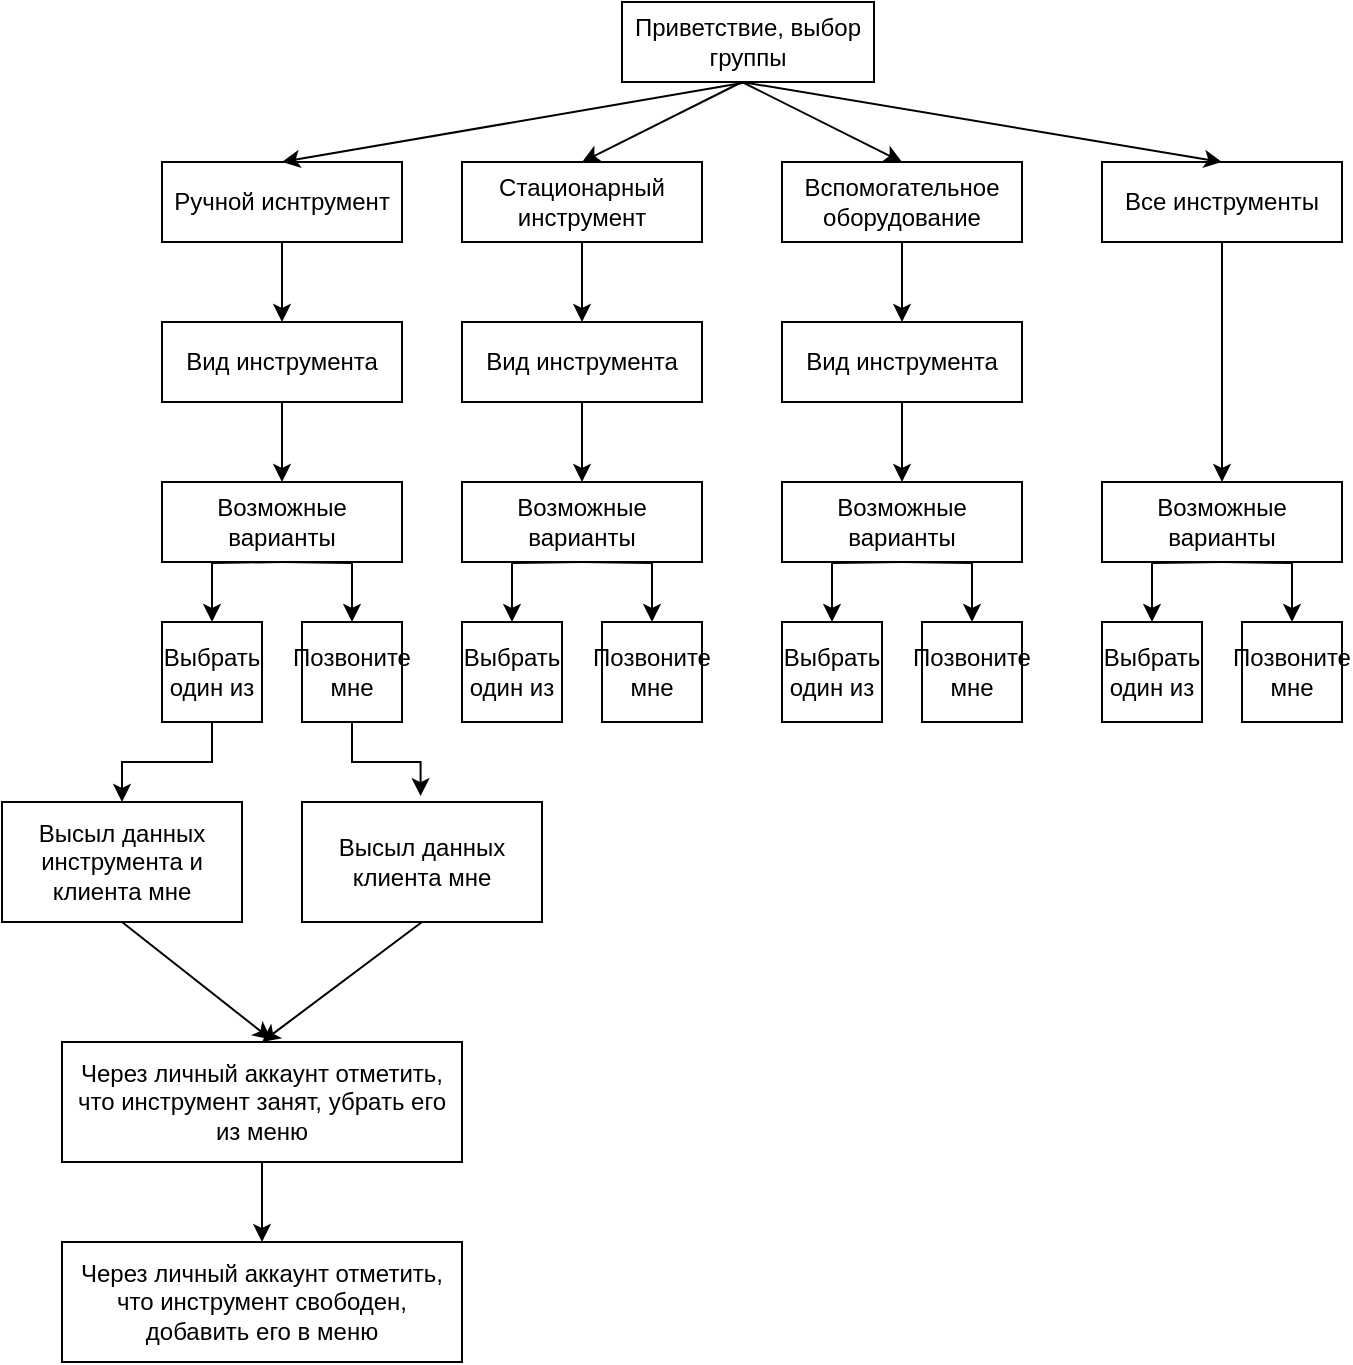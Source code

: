 <mxfile version="24.7.16">
  <diagram name="Страница — 1" id="JJ4Audd42Z7pePuERZNk">
    <mxGraphModel dx="500" dy="316" grid="1" gridSize="10" guides="1" tooltips="1" connect="1" arrows="1" fold="1" page="1" pageScale="1" pageWidth="827" pageHeight="1169" math="0" shadow="0">
      <root>
        <mxCell id="0" />
        <mxCell id="1" parent="0" />
        <mxCell id="34X3Rjb0u0wHqqb4jinj-1" value="Приветствие, выбор группы" style="rounded=0;whiteSpace=wrap;html=1;" vertex="1" parent="1">
          <mxGeometry x="360" y="40" width="126" height="40" as="geometry" />
        </mxCell>
        <mxCell id="34X3Rjb0u0wHqqb4jinj-2" value="Ручной иснтрумент" style="rounded=0;whiteSpace=wrap;html=1;" vertex="1" parent="1">
          <mxGeometry x="130" y="120" width="120" height="40" as="geometry" />
        </mxCell>
        <mxCell id="34X3Rjb0u0wHqqb4jinj-3" value="Стационарный инструмент" style="rounded=0;whiteSpace=wrap;html=1;" vertex="1" parent="1">
          <mxGeometry x="280" y="120" width="120" height="40" as="geometry" />
        </mxCell>
        <mxCell id="34X3Rjb0u0wHqqb4jinj-4" value="Вспомогательное оборудование" style="rounded=0;whiteSpace=wrap;html=1;" vertex="1" parent="1">
          <mxGeometry x="440" y="120" width="120" height="40" as="geometry" />
        </mxCell>
        <mxCell id="34X3Rjb0u0wHqqb4jinj-7" value="" style="endArrow=classic;html=1;rounded=0;entryX=0.5;entryY=0;entryDx=0;entryDy=0;exitX=0.5;exitY=1;exitDx=0;exitDy=0;" edge="1" parent="1" source="34X3Rjb0u0wHqqb4jinj-1" target="34X3Rjb0u0wHqqb4jinj-2">
          <mxGeometry width="50" height="50" relative="1" as="geometry">
            <mxPoint x="390" y="120" as="sourcePoint" />
            <mxPoint x="440" y="70" as="targetPoint" />
          </mxGeometry>
        </mxCell>
        <mxCell id="34X3Rjb0u0wHqqb4jinj-9" value="" style="endArrow=classic;html=1;rounded=0;entryX=0.5;entryY=0;entryDx=0;entryDy=0;" edge="1" parent="1" target="34X3Rjb0u0wHqqb4jinj-3">
          <mxGeometry width="50" height="50" relative="1" as="geometry">
            <mxPoint x="420" y="80" as="sourcePoint" />
            <mxPoint x="330" y="130" as="targetPoint" />
          </mxGeometry>
        </mxCell>
        <mxCell id="34X3Rjb0u0wHqqb4jinj-10" value="" style="endArrow=classic;html=1;rounded=0;entryX=0.5;entryY=0;entryDx=0;entryDy=0;" edge="1" parent="1" target="34X3Rjb0u0wHqqb4jinj-4">
          <mxGeometry width="50" height="50" relative="1" as="geometry">
            <mxPoint x="420" y="80" as="sourcePoint" />
            <mxPoint x="340" y="140" as="targetPoint" />
          </mxGeometry>
        </mxCell>
        <mxCell id="34X3Rjb0u0wHqqb4jinj-11" value="Все инструменты" style="rounded=0;whiteSpace=wrap;html=1;" vertex="1" parent="1">
          <mxGeometry x="600" y="120" width="120" height="40" as="geometry" />
        </mxCell>
        <mxCell id="34X3Rjb0u0wHqqb4jinj-12" value="" style="endArrow=classic;html=1;rounded=0;entryX=0.5;entryY=0;entryDx=0;entryDy=0;" edge="1" parent="1" target="34X3Rjb0u0wHqqb4jinj-11">
          <mxGeometry width="50" height="50" relative="1" as="geometry">
            <mxPoint x="420" y="80" as="sourcePoint" />
            <mxPoint x="510" y="130" as="targetPoint" />
          </mxGeometry>
        </mxCell>
        <mxCell id="34X3Rjb0u0wHqqb4jinj-13" value="Вид инструмента" style="rounded=0;whiteSpace=wrap;html=1;" vertex="1" parent="1">
          <mxGeometry x="130" y="200" width="120" height="40" as="geometry" />
        </mxCell>
        <mxCell id="34X3Rjb0u0wHqqb4jinj-14" value="" style="endArrow=classic;html=1;rounded=0;exitX=0.5;exitY=1;exitDx=0;exitDy=0;entryX=0.5;entryY=0;entryDx=0;entryDy=0;" edge="1" parent="1" source="34X3Rjb0u0wHqqb4jinj-2" target="34X3Rjb0u0wHqqb4jinj-13">
          <mxGeometry width="50" height="50" relative="1" as="geometry">
            <mxPoint x="190" y="200" as="sourcePoint" />
            <mxPoint x="240" y="150" as="targetPoint" />
          </mxGeometry>
        </mxCell>
        <mxCell id="34X3Rjb0u0wHqqb4jinj-15" value="Вид инструмента" style="rounded=0;whiteSpace=wrap;html=1;" vertex="1" parent="1">
          <mxGeometry x="280" y="200" width="120" height="40" as="geometry" />
        </mxCell>
        <mxCell id="34X3Rjb0u0wHqqb4jinj-16" value="" style="endArrow=classic;html=1;rounded=0;exitX=0.5;exitY=1;exitDx=0;exitDy=0;entryX=0.5;entryY=0;entryDx=0;entryDy=0;" edge="1" parent="1" target="34X3Rjb0u0wHqqb4jinj-15">
          <mxGeometry width="50" height="50" relative="1" as="geometry">
            <mxPoint x="340" y="160" as="sourcePoint" />
            <mxPoint x="390" y="150" as="targetPoint" />
          </mxGeometry>
        </mxCell>
        <mxCell id="34X3Rjb0u0wHqqb4jinj-19" value="Вид инструмента" style="rounded=0;whiteSpace=wrap;html=1;" vertex="1" parent="1">
          <mxGeometry x="440" y="200" width="120" height="40" as="geometry" />
        </mxCell>
        <mxCell id="34X3Rjb0u0wHqqb4jinj-20" value="" style="endArrow=classic;html=1;rounded=0;exitX=0.5;exitY=1;exitDx=0;exitDy=0;entryX=0.5;entryY=0;entryDx=0;entryDy=0;" edge="1" parent="1" target="34X3Rjb0u0wHqqb4jinj-19">
          <mxGeometry width="50" height="50" relative="1" as="geometry">
            <mxPoint x="500" y="160" as="sourcePoint" />
            <mxPoint x="550" y="150" as="targetPoint" />
          </mxGeometry>
        </mxCell>
        <mxCell id="34X3Rjb0u0wHqqb4jinj-23" value="Возможные варианты" style="rounded=0;whiteSpace=wrap;html=1;" vertex="1" parent="1">
          <mxGeometry x="130" y="280" width="120" height="40" as="geometry" />
        </mxCell>
        <mxCell id="34X3Rjb0u0wHqqb4jinj-24" value="" style="endArrow=classic;html=1;rounded=0;exitX=0.5;exitY=1;exitDx=0;exitDy=0;entryX=0.5;entryY=0;entryDx=0;entryDy=0;" edge="1" parent="1" target="34X3Rjb0u0wHqqb4jinj-23">
          <mxGeometry width="50" height="50" relative="1" as="geometry">
            <mxPoint x="190" y="240" as="sourcePoint" />
            <mxPoint x="240" y="230" as="targetPoint" />
          </mxGeometry>
        </mxCell>
        <mxCell id="34X3Rjb0u0wHqqb4jinj-25" value="Возможные варианты" style="rounded=0;whiteSpace=wrap;html=1;" vertex="1" parent="1">
          <mxGeometry x="280" y="280" width="120" height="40" as="geometry" />
        </mxCell>
        <mxCell id="34X3Rjb0u0wHqqb4jinj-26" value="" style="endArrow=classic;html=1;rounded=0;exitX=0.5;exitY=1;exitDx=0;exitDy=0;entryX=0.5;entryY=0;entryDx=0;entryDy=0;" edge="1" parent="1" target="34X3Rjb0u0wHqqb4jinj-25">
          <mxGeometry width="50" height="50" relative="1" as="geometry">
            <mxPoint x="340" y="240" as="sourcePoint" />
            <mxPoint x="390" y="230" as="targetPoint" />
          </mxGeometry>
        </mxCell>
        <mxCell id="34X3Rjb0u0wHqqb4jinj-27" value="Возможные варианты" style="rounded=0;whiteSpace=wrap;html=1;" vertex="1" parent="1">
          <mxGeometry x="440" y="280" width="120" height="40" as="geometry" />
        </mxCell>
        <mxCell id="34X3Rjb0u0wHqqb4jinj-28" value="" style="endArrow=classic;html=1;rounded=0;exitX=0.5;exitY=1;exitDx=0;exitDy=0;entryX=0.5;entryY=0;entryDx=0;entryDy=0;" edge="1" parent="1" target="34X3Rjb0u0wHqqb4jinj-27">
          <mxGeometry width="50" height="50" relative="1" as="geometry">
            <mxPoint x="500" y="240" as="sourcePoint" />
            <mxPoint x="550" y="230" as="targetPoint" />
          </mxGeometry>
        </mxCell>
        <mxCell id="34X3Rjb0u0wHqqb4jinj-29" value="Возможные варианты" style="rounded=0;whiteSpace=wrap;html=1;" vertex="1" parent="1">
          <mxGeometry x="600" y="280" width="120" height="40" as="geometry" />
        </mxCell>
        <mxCell id="34X3Rjb0u0wHqqb4jinj-30" value="" style="endArrow=classic;html=1;rounded=0;exitX=0.5;exitY=1;exitDx=0;exitDy=0;entryX=0.5;entryY=0;entryDx=0;entryDy=0;" edge="1" parent="1" target="34X3Rjb0u0wHqqb4jinj-29" source="34X3Rjb0u0wHqqb4jinj-11">
          <mxGeometry width="50" height="50" relative="1" as="geometry">
            <mxPoint x="660" y="240" as="sourcePoint" />
            <mxPoint x="710" y="230" as="targetPoint" />
          </mxGeometry>
        </mxCell>
        <mxCell id="34X3Rjb0u0wHqqb4jinj-36" style="edgeStyle=orthogonalEdgeStyle;rounded=0;orthogonalLoop=1;jettySize=auto;html=1;entryX=0.5;entryY=0;entryDx=0;entryDy=0;" edge="1" parent="1" target="34X3Rjb0u0wHqqb4jinj-39">
          <mxGeometry relative="1" as="geometry">
            <mxPoint x="340" y="320" as="sourcePoint" />
          </mxGeometry>
        </mxCell>
        <mxCell id="34X3Rjb0u0wHqqb4jinj-37" style="edgeStyle=orthogonalEdgeStyle;rounded=0;orthogonalLoop=1;jettySize=auto;html=1;entryX=0.5;entryY=0;entryDx=0;entryDy=0;" edge="1" parent="1" target="34X3Rjb0u0wHqqb4jinj-38">
          <mxGeometry relative="1" as="geometry">
            <mxPoint x="340" y="320" as="sourcePoint" />
          </mxGeometry>
        </mxCell>
        <mxCell id="34X3Rjb0u0wHqqb4jinj-38" value="Выбрать один из" style="whiteSpace=wrap;html=1;aspect=fixed;" vertex="1" parent="1">
          <mxGeometry x="280" y="350" width="50" height="50" as="geometry" />
        </mxCell>
        <mxCell id="34X3Rjb0u0wHqqb4jinj-39" value="Позвоните&lt;div&gt;мне&lt;/div&gt;" style="whiteSpace=wrap;html=1;aspect=fixed;" vertex="1" parent="1">
          <mxGeometry x="350" y="350" width="50" height="50" as="geometry" />
        </mxCell>
        <mxCell id="34X3Rjb0u0wHqqb4jinj-40" style="edgeStyle=orthogonalEdgeStyle;rounded=0;orthogonalLoop=1;jettySize=auto;html=1;entryX=0.5;entryY=0;entryDx=0;entryDy=0;" edge="1" parent="1" target="34X3Rjb0u0wHqqb4jinj-43">
          <mxGeometry relative="1" as="geometry">
            <mxPoint x="500" y="320" as="sourcePoint" />
          </mxGeometry>
        </mxCell>
        <mxCell id="34X3Rjb0u0wHqqb4jinj-41" style="edgeStyle=orthogonalEdgeStyle;rounded=0;orthogonalLoop=1;jettySize=auto;html=1;entryX=0.5;entryY=0;entryDx=0;entryDy=0;" edge="1" parent="1" target="34X3Rjb0u0wHqqb4jinj-42">
          <mxGeometry relative="1" as="geometry">
            <mxPoint x="500" y="320" as="sourcePoint" />
          </mxGeometry>
        </mxCell>
        <mxCell id="34X3Rjb0u0wHqqb4jinj-42" value="Выбрать один из" style="whiteSpace=wrap;html=1;aspect=fixed;" vertex="1" parent="1">
          <mxGeometry x="440" y="350" width="50" height="50" as="geometry" />
        </mxCell>
        <mxCell id="34X3Rjb0u0wHqqb4jinj-43" value="Позвоните&lt;div&gt;мне&lt;/div&gt;" style="whiteSpace=wrap;html=1;aspect=fixed;" vertex="1" parent="1">
          <mxGeometry x="510" y="350" width="50" height="50" as="geometry" />
        </mxCell>
        <mxCell id="34X3Rjb0u0wHqqb4jinj-44" style="edgeStyle=orthogonalEdgeStyle;rounded=0;orthogonalLoop=1;jettySize=auto;html=1;entryX=0.5;entryY=0;entryDx=0;entryDy=0;" edge="1" parent="1" target="34X3Rjb0u0wHqqb4jinj-47">
          <mxGeometry relative="1" as="geometry">
            <mxPoint x="660" y="320" as="sourcePoint" />
          </mxGeometry>
        </mxCell>
        <mxCell id="34X3Rjb0u0wHqqb4jinj-45" style="edgeStyle=orthogonalEdgeStyle;rounded=0;orthogonalLoop=1;jettySize=auto;html=1;entryX=0.5;entryY=0;entryDx=0;entryDy=0;" edge="1" parent="1" target="34X3Rjb0u0wHqqb4jinj-46">
          <mxGeometry relative="1" as="geometry">
            <mxPoint x="660" y="320" as="sourcePoint" />
          </mxGeometry>
        </mxCell>
        <mxCell id="34X3Rjb0u0wHqqb4jinj-46" value="Выбрать один из" style="whiteSpace=wrap;html=1;aspect=fixed;" vertex="1" parent="1">
          <mxGeometry x="600" y="350" width="50" height="50" as="geometry" />
        </mxCell>
        <mxCell id="34X3Rjb0u0wHqqb4jinj-47" value="Позвоните&lt;div&gt;мне&lt;/div&gt;" style="whiteSpace=wrap;html=1;aspect=fixed;" vertex="1" parent="1">
          <mxGeometry x="670" y="350" width="50" height="50" as="geometry" />
        </mxCell>
        <mxCell id="34X3Rjb0u0wHqqb4jinj-48" style="edgeStyle=orthogonalEdgeStyle;rounded=0;orthogonalLoop=1;jettySize=auto;html=1;entryX=0.5;entryY=0;entryDx=0;entryDy=0;" edge="1" parent="1" target="34X3Rjb0u0wHqqb4jinj-51">
          <mxGeometry relative="1" as="geometry">
            <mxPoint x="190" y="320" as="sourcePoint" />
          </mxGeometry>
        </mxCell>
        <mxCell id="34X3Rjb0u0wHqqb4jinj-49" style="edgeStyle=orthogonalEdgeStyle;rounded=0;orthogonalLoop=1;jettySize=auto;html=1;entryX=0.5;entryY=0;entryDx=0;entryDy=0;" edge="1" parent="1" target="34X3Rjb0u0wHqqb4jinj-50">
          <mxGeometry relative="1" as="geometry">
            <mxPoint x="190" y="320" as="sourcePoint" />
          </mxGeometry>
        </mxCell>
        <mxCell id="34X3Rjb0u0wHqqb4jinj-58" style="edgeStyle=orthogonalEdgeStyle;rounded=0;orthogonalLoop=1;jettySize=auto;html=1;entryX=0.5;entryY=0;entryDx=0;entryDy=0;" edge="1" parent="1" source="34X3Rjb0u0wHqqb4jinj-50" target="34X3Rjb0u0wHqqb4jinj-57">
          <mxGeometry relative="1" as="geometry" />
        </mxCell>
        <mxCell id="34X3Rjb0u0wHqqb4jinj-50" value="Выбрать один из" style="whiteSpace=wrap;html=1;aspect=fixed;" vertex="1" parent="1">
          <mxGeometry x="130" y="350" width="50" height="50" as="geometry" />
        </mxCell>
        <mxCell id="34X3Rjb0u0wHqqb4jinj-51" value="Позвоните&lt;div&gt;мне&lt;/div&gt;" style="whiteSpace=wrap;html=1;aspect=fixed;" vertex="1" parent="1">
          <mxGeometry x="200" y="350" width="50" height="50" as="geometry" />
        </mxCell>
        <mxCell id="34X3Rjb0u0wHqqb4jinj-53" value="Высыл данных клиента мне" style="rounded=0;whiteSpace=wrap;html=1;" vertex="1" parent="1">
          <mxGeometry x="200" y="440" width="120" height="60" as="geometry" />
        </mxCell>
        <mxCell id="34X3Rjb0u0wHqqb4jinj-54" style="edgeStyle=orthogonalEdgeStyle;rounded=0;orthogonalLoop=1;jettySize=auto;html=1;entryX=0.494;entryY=-0.049;entryDx=0;entryDy=0;entryPerimeter=0;" edge="1" parent="1" source="34X3Rjb0u0wHqqb4jinj-51" target="34X3Rjb0u0wHqqb4jinj-53">
          <mxGeometry relative="1" as="geometry" />
        </mxCell>
        <mxCell id="34X3Rjb0u0wHqqb4jinj-57" value="Высыл данных инструмента и клиента мне" style="rounded=0;whiteSpace=wrap;html=1;" vertex="1" parent="1">
          <mxGeometry x="50" y="440" width="120" height="60" as="geometry" />
        </mxCell>
        <mxCell id="34X3Rjb0u0wHqqb4jinj-64" style="edgeStyle=orthogonalEdgeStyle;rounded=0;orthogonalLoop=1;jettySize=auto;html=1;entryX=0.5;entryY=0;entryDx=0;entryDy=0;" edge="1" parent="1" source="34X3Rjb0u0wHqqb4jinj-59" target="34X3Rjb0u0wHqqb4jinj-63">
          <mxGeometry relative="1" as="geometry" />
        </mxCell>
        <mxCell id="34X3Rjb0u0wHqqb4jinj-59" value="Через личный аккаунт отметить, что инструмент занят, убрать его из меню" style="rounded=0;whiteSpace=wrap;html=1;" vertex="1" parent="1">
          <mxGeometry x="80" y="560" width="200" height="60" as="geometry" />
        </mxCell>
        <mxCell id="34X3Rjb0u0wHqqb4jinj-60" value="" style="endArrow=classic;html=1;rounded=0;exitX=0.5;exitY=1;exitDx=0;exitDy=0;entryX=0.523;entryY=-0.021;entryDx=0;entryDy=0;entryPerimeter=0;" edge="1" parent="1" source="34X3Rjb0u0wHqqb4jinj-57" target="34X3Rjb0u0wHqqb4jinj-59">
          <mxGeometry width="50" height="50" relative="1" as="geometry">
            <mxPoint x="180" y="500" as="sourcePoint" />
            <mxPoint x="230" y="450" as="targetPoint" />
          </mxGeometry>
        </mxCell>
        <mxCell id="34X3Rjb0u0wHqqb4jinj-61" value="" style="endArrow=classic;html=1;rounded=0;exitX=0.5;exitY=1;exitDx=0;exitDy=0;entryX=0.5;entryY=0;entryDx=0;entryDy=0;" edge="1" parent="1" source="34X3Rjb0u0wHqqb4jinj-53" target="34X3Rjb0u0wHqqb4jinj-59">
          <mxGeometry width="50" height="50" relative="1" as="geometry">
            <mxPoint x="120" y="510" as="sourcePoint" />
            <mxPoint x="195" y="569" as="targetPoint" />
          </mxGeometry>
        </mxCell>
        <mxCell id="34X3Rjb0u0wHqqb4jinj-63" value="Через личный аккаунт отметить, что инструмент свободен, добавить его в меню" style="rounded=0;whiteSpace=wrap;html=1;" vertex="1" parent="1">
          <mxGeometry x="80" y="660" width="200" height="60" as="geometry" />
        </mxCell>
      </root>
    </mxGraphModel>
  </diagram>
</mxfile>
